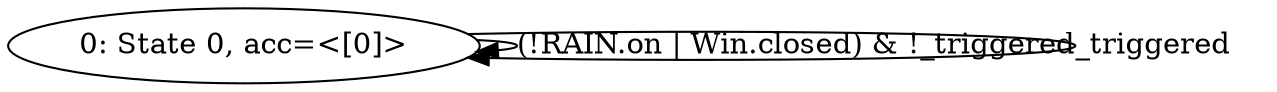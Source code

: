 digraph G {
	s0 [label="0: State 0, acc=<[0]>"]
	s0 -> s0 [label="(!RAIN.on | Win.closed) & !_triggered"]
	s0 -> s0 [label="_triggered"]
}
